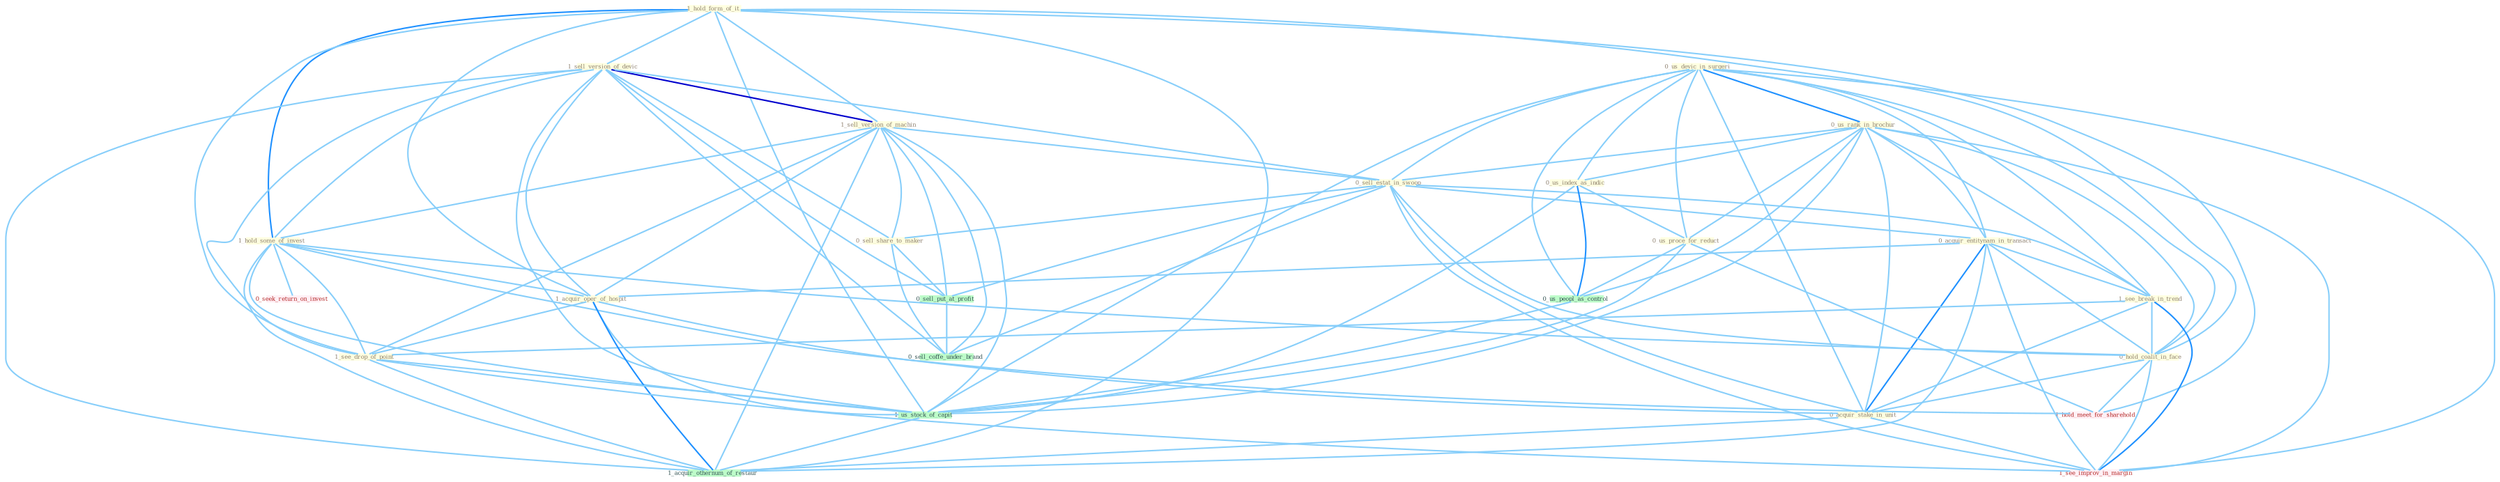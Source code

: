 Graph G{ 
    node
    [shape=polygon,style=filled,width=.5,height=.06,color="#BDFCC9",fixedsize=true,fontsize=4,
    fontcolor="#2f4f4f"];
    {node
    [color="#ffffe0", fontcolor="#8b7d6b"] "1_hold_form_of_it " "1_sell_version_of_devic " "0_us_devic_in_surgeri " "1_sell_version_of_machin " "0_us_rank_in_brochur " "0_sell_estat_in_swoop " "0_acquir_entitynam_in_transact " "0_us_index_as_indic " "1_see_break_in_trend " "0_sell_share_to_maker " "0_us_proce_for_reduct " "1_hold_some_of_invest " "1_acquir_oper_of_hospit " "1_see_drop_of_point " "0_hold_coalit_in_face " "0_acquir_stake_in_unit "}
{node [color="#fff0f5", fontcolor="#b22222"] "0_seek_return_on_invest " "1_see_improv_in_margin " "1_hold_meet_for_sharehold "}
edge [color="#B0E2FF"];

	"1_hold_form_of_it " -- "1_sell_version_of_devic " [w="1", color="#87cefa" ];
	"1_hold_form_of_it " -- "1_sell_version_of_machin " [w="1", color="#87cefa" ];
	"1_hold_form_of_it " -- "1_hold_some_of_invest " [w="2", color="#1e90ff" , len=0.8];
	"1_hold_form_of_it " -- "1_acquir_oper_of_hospit " [w="1", color="#87cefa" ];
	"1_hold_form_of_it " -- "1_see_drop_of_point " [w="1", color="#87cefa" ];
	"1_hold_form_of_it " -- "0_hold_coalit_in_face " [w="1", color="#87cefa" ];
	"1_hold_form_of_it " -- "1_us_stock_of_capit " [w="1", color="#87cefa" ];
	"1_hold_form_of_it " -- "1_hold_meet_for_sharehold " [w="1", color="#87cefa" ];
	"1_hold_form_of_it " -- "1_acquir_othernum_of_restaur " [w="1", color="#87cefa" ];
	"1_sell_version_of_devic " -- "1_sell_version_of_machin " [w="3", color="#0000cd" , len=0.6];
	"1_sell_version_of_devic " -- "0_sell_estat_in_swoop " [w="1", color="#87cefa" ];
	"1_sell_version_of_devic " -- "0_sell_share_to_maker " [w="1", color="#87cefa" ];
	"1_sell_version_of_devic " -- "1_hold_some_of_invest " [w="1", color="#87cefa" ];
	"1_sell_version_of_devic " -- "1_acquir_oper_of_hospit " [w="1", color="#87cefa" ];
	"1_sell_version_of_devic " -- "1_see_drop_of_point " [w="1", color="#87cefa" ];
	"1_sell_version_of_devic " -- "0_sell_put_at_profit " [w="1", color="#87cefa" ];
	"1_sell_version_of_devic " -- "1_us_stock_of_capit " [w="1", color="#87cefa" ];
	"1_sell_version_of_devic " -- "0_sell_coffe_under_brand " [w="1", color="#87cefa" ];
	"1_sell_version_of_devic " -- "1_acquir_othernum_of_restaur " [w="1", color="#87cefa" ];
	"0_us_devic_in_surgeri " -- "0_us_rank_in_brochur " [w="2", color="#1e90ff" , len=0.8];
	"0_us_devic_in_surgeri " -- "0_sell_estat_in_swoop " [w="1", color="#87cefa" ];
	"0_us_devic_in_surgeri " -- "0_acquir_entitynam_in_transact " [w="1", color="#87cefa" ];
	"0_us_devic_in_surgeri " -- "0_us_index_as_indic " [w="1", color="#87cefa" ];
	"0_us_devic_in_surgeri " -- "1_see_break_in_trend " [w="1", color="#87cefa" ];
	"0_us_devic_in_surgeri " -- "0_us_proce_for_reduct " [w="1", color="#87cefa" ];
	"0_us_devic_in_surgeri " -- "0_hold_coalit_in_face " [w="1", color="#87cefa" ];
	"0_us_devic_in_surgeri " -- "0_acquir_stake_in_unit " [w="1", color="#87cefa" ];
	"0_us_devic_in_surgeri " -- "0_us_peopl_as_control " [w="1", color="#87cefa" ];
	"0_us_devic_in_surgeri " -- "1_us_stock_of_capit " [w="1", color="#87cefa" ];
	"0_us_devic_in_surgeri " -- "1_see_improv_in_margin " [w="1", color="#87cefa" ];
	"1_sell_version_of_machin " -- "0_sell_estat_in_swoop " [w="1", color="#87cefa" ];
	"1_sell_version_of_machin " -- "0_sell_share_to_maker " [w="1", color="#87cefa" ];
	"1_sell_version_of_machin " -- "1_hold_some_of_invest " [w="1", color="#87cefa" ];
	"1_sell_version_of_machin " -- "1_acquir_oper_of_hospit " [w="1", color="#87cefa" ];
	"1_sell_version_of_machin " -- "1_see_drop_of_point " [w="1", color="#87cefa" ];
	"1_sell_version_of_machin " -- "0_sell_put_at_profit " [w="1", color="#87cefa" ];
	"1_sell_version_of_machin " -- "1_us_stock_of_capit " [w="1", color="#87cefa" ];
	"1_sell_version_of_machin " -- "0_sell_coffe_under_brand " [w="1", color="#87cefa" ];
	"1_sell_version_of_machin " -- "1_acquir_othernum_of_restaur " [w="1", color="#87cefa" ];
	"0_us_rank_in_brochur " -- "0_sell_estat_in_swoop " [w="1", color="#87cefa" ];
	"0_us_rank_in_brochur " -- "0_acquir_entitynam_in_transact " [w="1", color="#87cefa" ];
	"0_us_rank_in_brochur " -- "0_us_index_as_indic " [w="1", color="#87cefa" ];
	"0_us_rank_in_brochur " -- "1_see_break_in_trend " [w="1", color="#87cefa" ];
	"0_us_rank_in_brochur " -- "0_us_proce_for_reduct " [w="1", color="#87cefa" ];
	"0_us_rank_in_brochur " -- "0_hold_coalit_in_face " [w="1", color="#87cefa" ];
	"0_us_rank_in_brochur " -- "0_acquir_stake_in_unit " [w="1", color="#87cefa" ];
	"0_us_rank_in_brochur " -- "0_us_peopl_as_control " [w="1", color="#87cefa" ];
	"0_us_rank_in_brochur " -- "1_us_stock_of_capit " [w="1", color="#87cefa" ];
	"0_us_rank_in_brochur " -- "1_see_improv_in_margin " [w="1", color="#87cefa" ];
	"0_sell_estat_in_swoop " -- "0_acquir_entitynam_in_transact " [w="1", color="#87cefa" ];
	"0_sell_estat_in_swoop " -- "1_see_break_in_trend " [w="1", color="#87cefa" ];
	"0_sell_estat_in_swoop " -- "0_sell_share_to_maker " [w="1", color="#87cefa" ];
	"0_sell_estat_in_swoop " -- "0_hold_coalit_in_face " [w="1", color="#87cefa" ];
	"0_sell_estat_in_swoop " -- "0_acquir_stake_in_unit " [w="1", color="#87cefa" ];
	"0_sell_estat_in_swoop " -- "0_sell_put_at_profit " [w="1", color="#87cefa" ];
	"0_sell_estat_in_swoop " -- "1_see_improv_in_margin " [w="1", color="#87cefa" ];
	"0_sell_estat_in_swoop " -- "0_sell_coffe_under_brand " [w="1", color="#87cefa" ];
	"0_acquir_entitynam_in_transact " -- "1_see_break_in_trend " [w="1", color="#87cefa" ];
	"0_acquir_entitynam_in_transact " -- "1_acquir_oper_of_hospit " [w="1", color="#87cefa" ];
	"0_acquir_entitynam_in_transact " -- "0_hold_coalit_in_face " [w="1", color="#87cefa" ];
	"0_acquir_entitynam_in_transact " -- "0_acquir_stake_in_unit " [w="2", color="#1e90ff" , len=0.8];
	"0_acquir_entitynam_in_transact " -- "1_see_improv_in_margin " [w="1", color="#87cefa" ];
	"0_acquir_entitynam_in_transact " -- "1_acquir_othernum_of_restaur " [w="1", color="#87cefa" ];
	"0_us_index_as_indic " -- "0_us_proce_for_reduct " [w="1", color="#87cefa" ];
	"0_us_index_as_indic " -- "0_us_peopl_as_control " [w="2", color="#1e90ff" , len=0.8];
	"0_us_index_as_indic " -- "1_us_stock_of_capit " [w="1", color="#87cefa" ];
	"1_see_break_in_trend " -- "1_see_drop_of_point " [w="1", color="#87cefa" ];
	"1_see_break_in_trend " -- "0_hold_coalit_in_face " [w="1", color="#87cefa" ];
	"1_see_break_in_trend " -- "0_acquir_stake_in_unit " [w="1", color="#87cefa" ];
	"1_see_break_in_trend " -- "1_see_improv_in_margin " [w="2", color="#1e90ff" , len=0.8];
	"0_sell_share_to_maker " -- "0_sell_put_at_profit " [w="1", color="#87cefa" ];
	"0_sell_share_to_maker " -- "0_sell_coffe_under_brand " [w="1", color="#87cefa" ];
	"0_us_proce_for_reduct " -- "0_us_peopl_as_control " [w="1", color="#87cefa" ];
	"0_us_proce_for_reduct " -- "1_us_stock_of_capit " [w="1", color="#87cefa" ];
	"0_us_proce_for_reduct " -- "1_hold_meet_for_sharehold " [w="1", color="#87cefa" ];
	"1_hold_some_of_invest " -- "1_acquir_oper_of_hospit " [w="1", color="#87cefa" ];
	"1_hold_some_of_invest " -- "1_see_drop_of_point " [w="1", color="#87cefa" ];
	"1_hold_some_of_invest " -- "0_hold_coalit_in_face " [w="1", color="#87cefa" ];
	"1_hold_some_of_invest " -- "0_seek_return_on_invest " [w="1", color="#87cefa" ];
	"1_hold_some_of_invest " -- "1_us_stock_of_capit " [w="1", color="#87cefa" ];
	"1_hold_some_of_invest " -- "1_hold_meet_for_sharehold " [w="1", color="#87cefa" ];
	"1_hold_some_of_invest " -- "1_acquir_othernum_of_restaur " [w="1", color="#87cefa" ];
	"1_acquir_oper_of_hospit " -- "1_see_drop_of_point " [w="1", color="#87cefa" ];
	"1_acquir_oper_of_hospit " -- "0_acquir_stake_in_unit " [w="1", color="#87cefa" ];
	"1_acquir_oper_of_hospit " -- "1_us_stock_of_capit " [w="1", color="#87cefa" ];
	"1_acquir_oper_of_hospit " -- "1_acquir_othernum_of_restaur " [w="2", color="#1e90ff" , len=0.8];
	"1_see_drop_of_point " -- "1_us_stock_of_capit " [w="1", color="#87cefa" ];
	"1_see_drop_of_point " -- "1_see_improv_in_margin " [w="1", color="#87cefa" ];
	"1_see_drop_of_point " -- "1_acquir_othernum_of_restaur " [w="1", color="#87cefa" ];
	"0_hold_coalit_in_face " -- "0_acquir_stake_in_unit " [w="1", color="#87cefa" ];
	"0_hold_coalit_in_face " -- "1_see_improv_in_margin " [w="1", color="#87cefa" ];
	"0_hold_coalit_in_face " -- "1_hold_meet_for_sharehold " [w="1", color="#87cefa" ];
	"0_acquir_stake_in_unit " -- "1_see_improv_in_margin " [w="1", color="#87cefa" ];
	"0_acquir_stake_in_unit " -- "1_acquir_othernum_of_restaur " [w="1", color="#87cefa" ];
	"0_us_peopl_as_control " -- "1_us_stock_of_capit " [w="1", color="#87cefa" ];
	"0_sell_put_at_profit " -- "0_sell_coffe_under_brand " [w="1", color="#87cefa" ];
	"1_us_stock_of_capit " -- "1_acquir_othernum_of_restaur " [w="1", color="#87cefa" ];
}